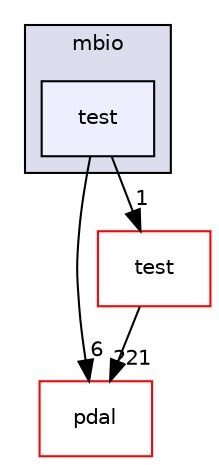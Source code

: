 digraph "pdal/plugins/mbio/test" {
  compound=true
  node [ fontsize="10", fontname="Helvetica"];
  edge [ labelfontsize="10", labelfontname="Helvetica"];
  subgraph clusterdir_e03a1ee03857c2bb23740bde1cd29a72 {
    graph [ bgcolor="#ddddee", pencolor="black", label="mbio" fontname="Helvetica", fontsize="10", URL="dir_e03a1ee03857c2bb23740bde1cd29a72.html"]
  dir_c3049235568d44ae5518a205f8579717 [shape=box, label="test", style="filled", fillcolor="#eeeeff", pencolor="black", URL="dir_c3049235568d44ae5518a205f8579717.html"];
  }
  dir_37e2adedb6e706efcbfadb5213756005 [shape=box label="pdal" fillcolor="white" style="filled" color="red" URL="dir_37e2adedb6e706efcbfadb5213756005.html"];
  dir_88aa5027650279860e272a4a9998da6e [shape=box label="test" fillcolor="white" style="filled" color="red" URL="dir_88aa5027650279860e272a4a9998da6e.html"];
  dir_88aa5027650279860e272a4a9998da6e->dir_37e2adedb6e706efcbfadb5213756005 [headlabel="221", labeldistance=1.5 headhref="dir_000012_000050.html"];
  dir_c3049235568d44ae5518a205f8579717->dir_37e2adedb6e706efcbfadb5213756005 [headlabel="6", labeldistance=1.5 headhref="dir_000078_000050.html"];
  dir_c3049235568d44ae5518a205f8579717->dir_88aa5027650279860e272a4a9998da6e [headlabel="1", labeldistance=1.5 headhref="dir_000078_000012.html"];
}
